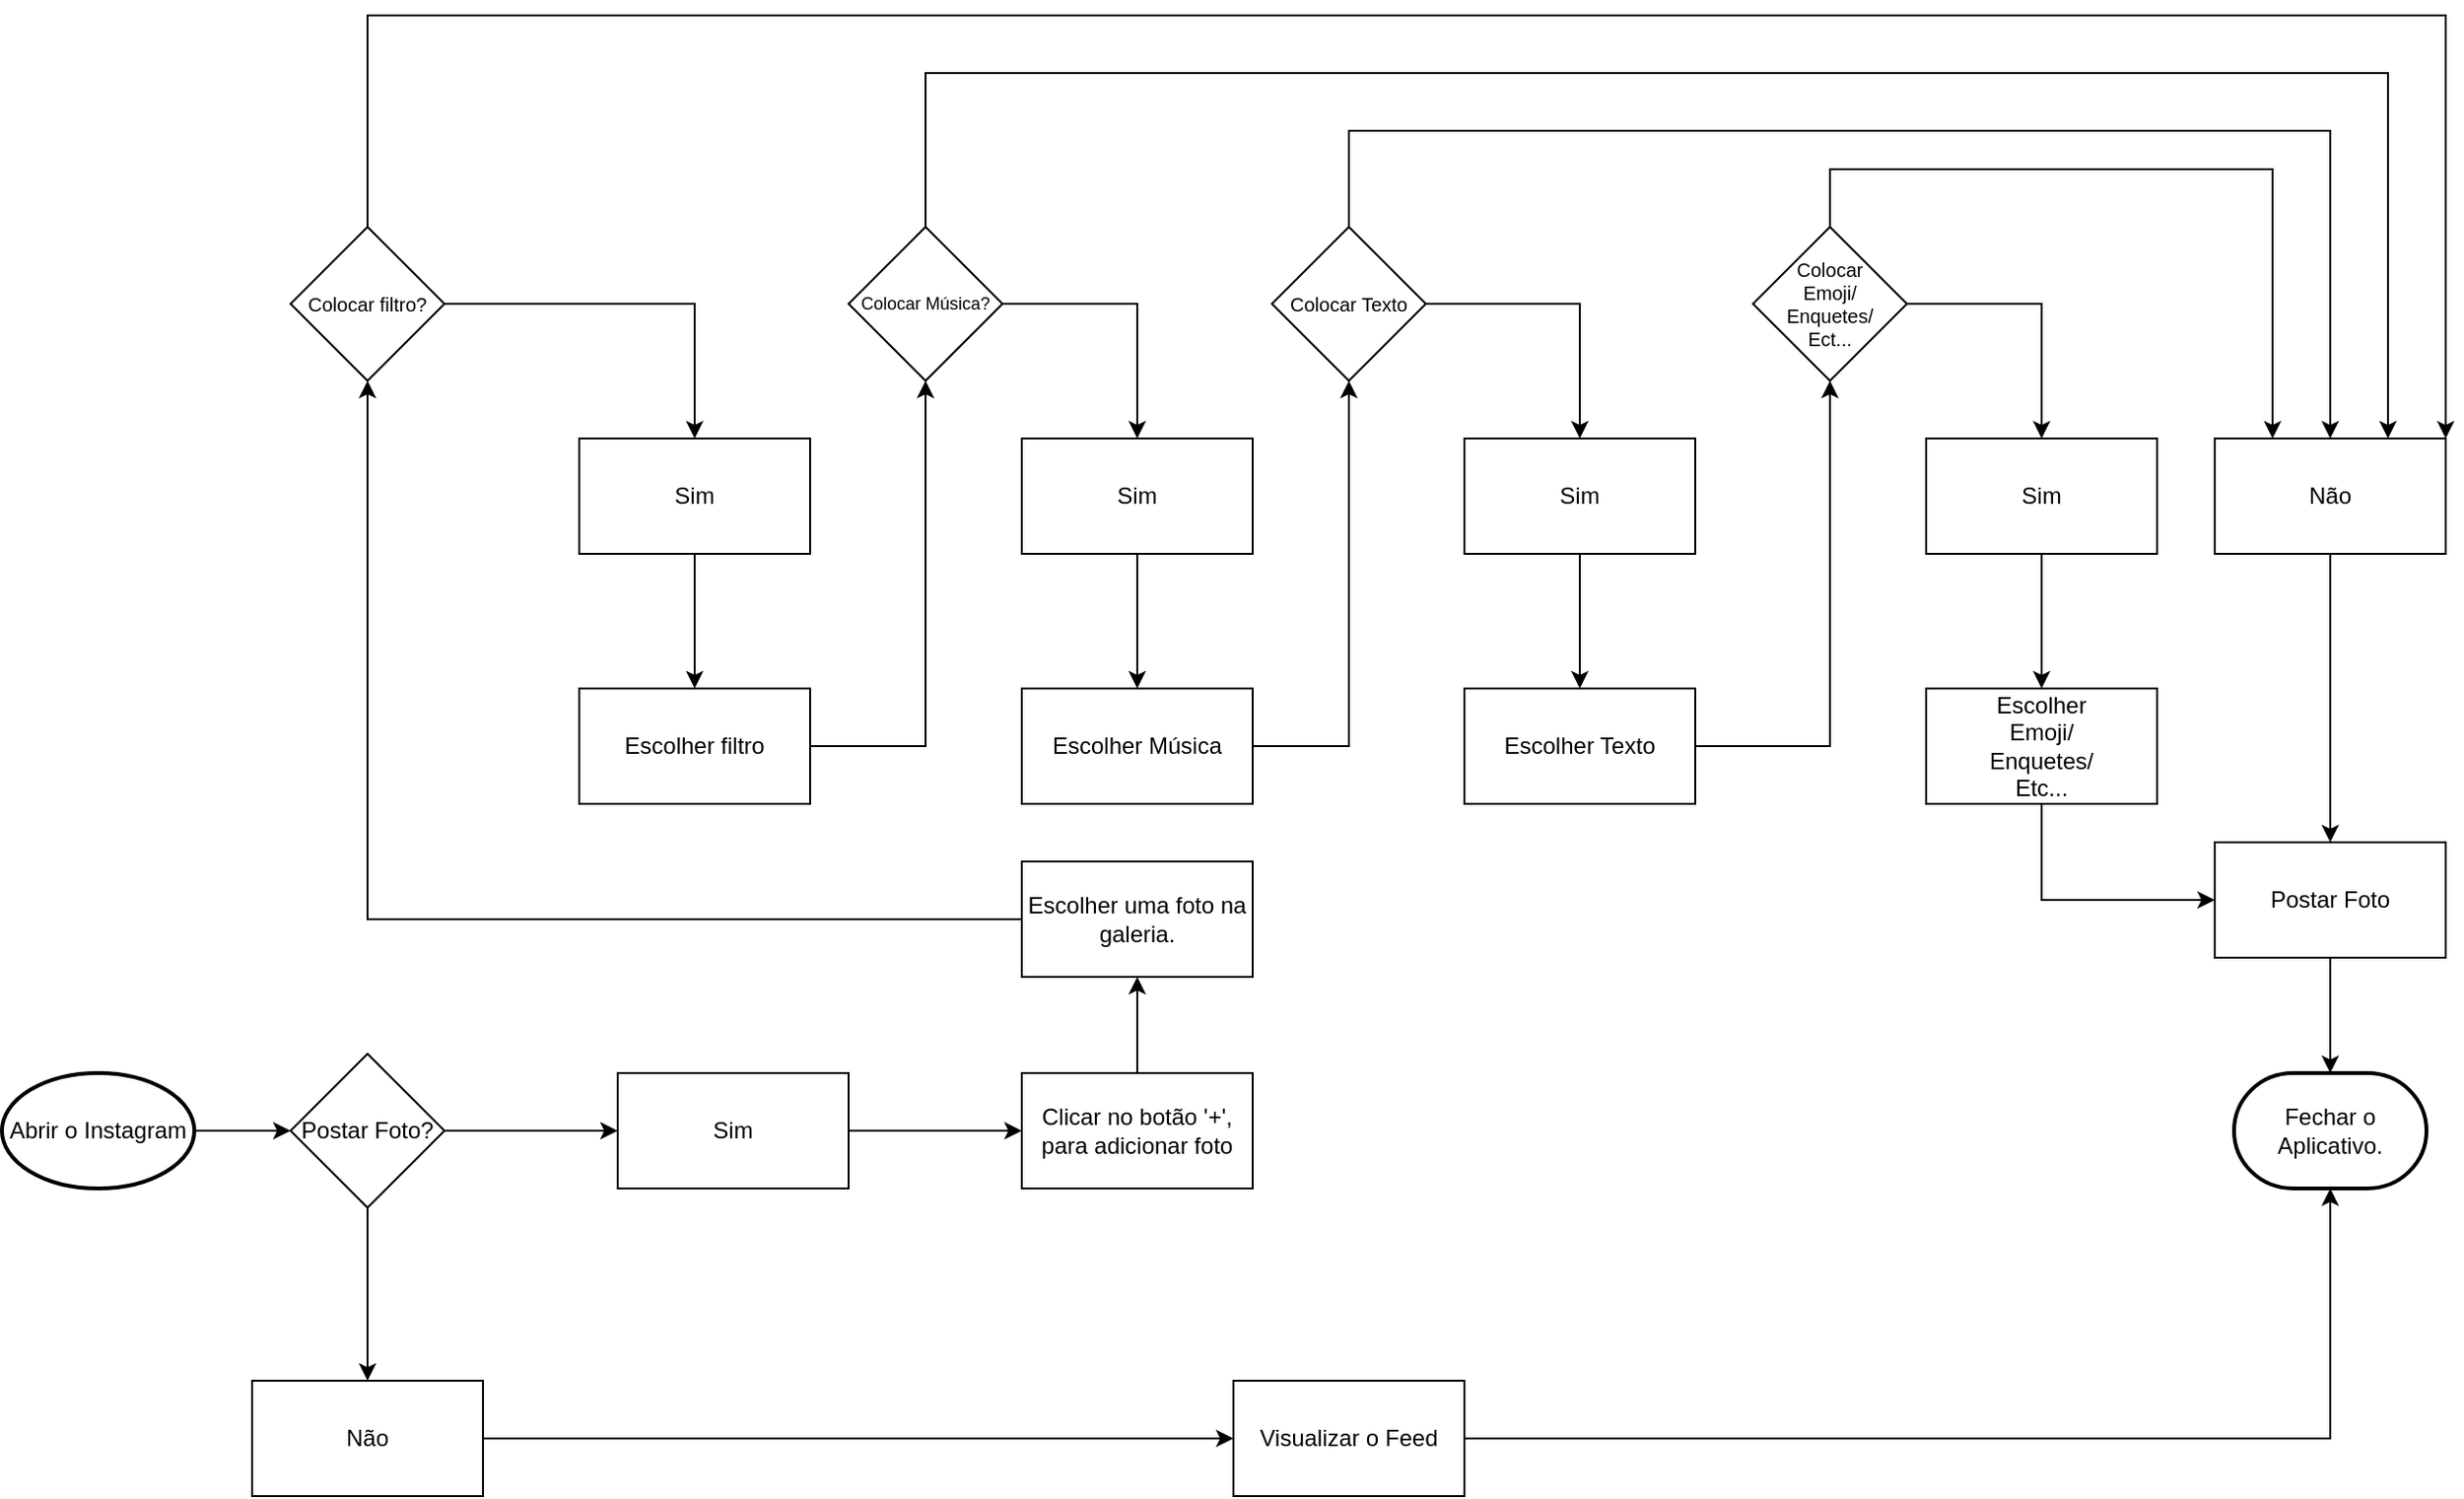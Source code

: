<mxfile version="22.1.11" type="device">
  <diagram name="Página-1" id="CXXf5Gz_wJ88wSYIblcg">
    <mxGraphModel dx="1313" dy="1880" grid="1" gridSize="10" guides="1" tooltips="1" connect="1" arrows="1" fold="1" page="1" pageScale="1" pageWidth="827" pageHeight="1169" math="0" shadow="0">
      <root>
        <mxCell id="0" />
        <mxCell id="1" parent="0" />
        <mxCell id="M_nd08v2FUncdbYxqgyS-10" value="" style="edgeStyle=orthogonalEdgeStyle;rounded=0;orthogonalLoop=1;jettySize=auto;html=1;" edge="1" parent="1" source="M_nd08v2FUncdbYxqgyS-2" target="M_nd08v2FUncdbYxqgyS-5">
          <mxGeometry relative="1" as="geometry" />
        </mxCell>
        <mxCell id="M_nd08v2FUncdbYxqgyS-2" value="Abrir o Instagram" style="strokeWidth=2;html=1;shape=mxgraph.flowchart.start_1;whiteSpace=wrap;fontSize=12;" vertex="1" parent="1">
          <mxGeometry x="40" y="110" width="100" height="60" as="geometry" />
        </mxCell>
        <mxCell id="M_nd08v2FUncdbYxqgyS-3" value="Fechar o Aplicativo." style="strokeWidth=2;html=1;shape=mxgraph.flowchart.terminator;whiteSpace=wrap;" vertex="1" parent="1">
          <mxGeometry x="1200" y="110" width="100" height="60" as="geometry" />
        </mxCell>
        <mxCell id="M_nd08v2FUncdbYxqgyS-7" value="" style="edgeStyle=orthogonalEdgeStyle;rounded=0;orthogonalLoop=1;jettySize=auto;html=1;" edge="1" parent="1" source="M_nd08v2FUncdbYxqgyS-5" target="M_nd08v2FUncdbYxqgyS-6">
          <mxGeometry relative="1" as="geometry" />
        </mxCell>
        <mxCell id="M_nd08v2FUncdbYxqgyS-9" value="" style="edgeStyle=orthogonalEdgeStyle;rounded=0;orthogonalLoop=1;jettySize=auto;html=1;" edge="1" parent="1" source="M_nd08v2FUncdbYxqgyS-5" target="M_nd08v2FUncdbYxqgyS-8">
          <mxGeometry relative="1" as="geometry" />
        </mxCell>
        <mxCell id="M_nd08v2FUncdbYxqgyS-5" value="Postar Foto?" style="rhombus;whiteSpace=wrap;html=1;fontSize=12;" vertex="1" parent="1">
          <mxGeometry x="190" y="100" width="80" height="80" as="geometry" />
        </mxCell>
        <mxCell id="M_nd08v2FUncdbYxqgyS-15" value="" style="edgeStyle=orthogonalEdgeStyle;rounded=0;orthogonalLoop=1;jettySize=auto;html=1;" edge="1" parent="1" source="M_nd08v2FUncdbYxqgyS-6" target="M_nd08v2FUncdbYxqgyS-14">
          <mxGeometry relative="1" as="geometry">
            <Array as="points">
              <mxPoint x="510" y="140" />
              <mxPoint x="510" y="140" />
            </Array>
          </mxGeometry>
        </mxCell>
        <mxCell id="M_nd08v2FUncdbYxqgyS-6" value="Sim" style="whiteSpace=wrap;html=1;fontSize=12;" vertex="1" parent="1">
          <mxGeometry x="360" y="110" width="120" height="60" as="geometry" />
        </mxCell>
        <mxCell id="M_nd08v2FUncdbYxqgyS-12" value="" style="edgeStyle=orthogonalEdgeStyle;rounded=0;orthogonalLoop=1;jettySize=auto;html=1;" edge="1" parent="1" source="M_nd08v2FUncdbYxqgyS-8" target="M_nd08v2FUncdbYxqgyS-11">
          <mxGeometry relative="1" as="geometry" />
        </mxCell>
        <mxCell id="M_nd08v2FUncdbYxqgyS-8" value="Não" style="whiteSpace=wrap;html=1;fontSize=12;" vertex="1" parent="1">
          <mxGeometry x="170" y="270" width="120" height="60" as="geometry" />
        </mxCell>
        <mxCell id="M_nd08v2FUncdbYxqgyS-13" value="" style="edgeStyle=orthogonalEdgeStyle;rounded=0;orthogonalLoop=1;jettySize=auto;html=1;" edge="1" parent="1" source="M_nd08v2FUncdbYxqgyS-11" target="M_nd08v2FUncdbYxqgyS-3">
          <mxGeometry relative="1" as="geometry" />
        </mxCell>
        <mxCell id="M_nd08v2FUncdbYxqgyS-11" value="Visualizar o Feed" style="whiteSpace=wrap;html=1;fontSize=12;" vertex="1" parent="1">
          <mxGeometry x="680" y="270" width="120" height="60" as="geometry" />
        </mxCell>
        <mxCell id="M_nd08v2FUncdbYxqgyS-17" value="" style="edgeStyle=orthogonalEdgeStyle;rounded=0;orthogonalLoop=1;jettySize=auto;html=1;" edge="1" parent="1" source="M_nd08v2FUncdbYxqgyS-14" target="M_nd08v2FUncdbYxqgyS-16">
          <mxGeometry relative="1" as="geometry" />
        </mxCell>
        <mxCell id="M_nd08v2FUncdbYxqgyS-14" value="Clicar no botão &#39;+&#39;, para adicionar foto" style="whiteSpace=wrap;html=1;fontSize=12;" vertex="1" parent="1">
          <mxGeometry x="570" y="110" width="120" height="60" as="geometry" />
        </mxCell>
        <mxCell id="M_nd08v2FUncdbYxqgyS-52" value="" style="edgeStyle=orthogonalEdgeStyle;rounded=0;orthogonalLoop=1;jettySize=auto;html=1;" edge="1" parent="1" source="M_nd08v2FUncdbYxqgyS-16" target="M_nd08v2FUncdbYxqgyS-20">
          <mxGeometry relative="1" as="geometry">
            <Array as="points">
              <mxPoint x="230" y="30" />
            </Array>
          </mxGeometry>
        </mxCell>
        <mxCell id="M_nd08v2FUncdbYxqgyS-16" value="Escolher uma foto na galeria." style="whiteSpace=wrap;html=1;fontSize=12;" vertex="1" parent="1">
          <mxGeometry x="570" width="120" height="60" as="geometry" />
        </mxCell>
        <mxCell id="M_nd08v2FUncdbYxqgyS-66" style="edgeStyle=orthogonalEdgeStyle;rounded=0;orthogonalLoop=1;jettySize=auto;html=1;exitX=0.5;exitY=0;exitDx=0;exitDy=0;entryX=1;entryY=0;entryDx=0;entryDy=0;" edge="1" parent="1" source="M_nd08v2FUncdbYxqgyS-20" target="M_nd08v2FUncdbYxqgyS-31">
          <mxGeometry relative="1" as="geometry">
            <Array as="points">
              <mxPoint x="230" y="-440" />
              <mxPoint x="1310" y="-440" />
            </Array>
          </mxGeometry>
        </mxCell>
        <mxCell id="M_nd08v2FUncdbYxqgyS-89" style="edgeStyle=orthogonalEdgeStyle;rounded=0;orthogonalLoop=1;jettySize=auto;html=1;exitX=1;exitY=0.5;exitDx=0;exitDy=0;entryX=0.5;entryY=0;entryDx=0;entryDy=0;" edge="1" parent="1" source="M_nd08v2FUncdbYxqgyS-20" target="M_nd08v2FUncdbYxqgyS-24">
          <mxGeometry relative="1" as="geometry">
            <Array as="points">
              <mxPoint x="400" y="-290" />
            </Array>
          </mxGeometry>
        </mxCell>
        <mxCell id="M_nd08v2FUncdbYxqgyS-20" value="Colocar filtro?" style="rhombus;whiteSpace=wrap;html=1;fontSize=10;" vertex="1" parent="1">
          <mxGeometry x="190" y="-330" width="80" height="80" as="geometry" />
        </mxCell>
        <mxCell id="M_nd08v2FUncdbYxqgyS-27" value="" style="edgeStyle=orthogonalEdgeStyle;rounded=0;orthogonalLoop=1;jettySize=auto;html=1;" edge="1" parent="1" source="M_nd08v2FUncdbYxqgyS-24" target="M_nd08v2FUncdbYxqgyS-26">
          <mxGeometry relative="1" as="geometry" />
        </mxCell>
        <mxCell id="M_nd08v2FUncdbYxqgyS-24" value="Sim" style="whiteSpace=wrap;html=1;fontSize=12;" vertex="1" parent="1">
          <mxGeometry x="340" y="-220" width="120" height="60" as="geometry" />
        </mxCell>
        <mxCell id="M_nd08v2FUncdbYxqgyS-86" style="edgeStyle=orthogonalEdgeStyle;rounded=0;orthogonalLoop=1;jettySize=auto;html=1;exitX=1;exitY=0.5;exitDx=0;exitDy=0;entryX=0.5;entryY=1;entryDx=0;entryDy=0;" edge="1" parent="1" source="M_nd08v2FUncdbYxqgyS-26" target="M_nd08v2FUncdbYxqgyS-28">
          <mxGeometry relative="1" as="geometry" />
        </mxCell>
        <mxCell id="M_nd08v2FUncdbYxqgyS-26" value="Escolher filtro" style="whiteSpace=wrap;html=1;fontSize=12;" vertex="1" parent="1">
          <mxGeometry x="340" y="-90" width="120" height="60" as="geometry" />
        </mxCell>
        <mxCell id="M_nd08v2FUncdbYxqgyS-65" value="" style="edgeStyle=orthogonalEdgeStyle;rounded=0;orthogonalLoop=1;jettySize=auto;html=1;" edge="1" parent="1" source="M_nd08v2FUncdbYxqgyS-28" target="M_nd08v2FUncdbYxqgyS-39">
          <mxGeometry relative="1" as="geometry">
            <Array as="points">
              <mxPoint x="630" y="-290" />
            </Array>
          </mxGeometry>
        </mxCell>
        <mxCell id="M_nd08v2FUncdbYxqgyS-73" style="edgeStyle=orthogonalEdgeStyle;rounded=0;orthogonalLoop=1;jettySize=auto;html=1;exitX=0.5;exitY=0;exitDx=0;exitDy=0;entryX=0.75;entryY=0;entryDx=0;entryDy=0;" edge="1" parent="1" source="M_nd08v2FUncdbYxqgyS-28" target="M_nd08v2FUncdbYxqgyS-31">
          <mxGeometry relative="1" as="geometry">
            <Array as="points">
              <mxPoint x="520" y="-410" />
              <mxPoint x="1280" y="-410" />
            </Array>
          </mxGeometry>
        </mxCell>
        <mxCell id="M_nd08v2FUncdbYxqgyS-28" value="Colocar Música?" style="rhombus;whiteSpace=wrap;html=1;fontSize=9;" vertex="1" parent="1">
          <mxGeometry x="480" y="-330" width="80" height="80" as="geometry" />
        </mxCell>
        <mxCell id="M_nd08v2FUncdbYxqgyS-44" value="" style="edgeStyle=orthogonalEdgeStyle;rounded=0;orthogonalLoop=1;jettySize=auto;html=1;" edge="1" parent="1" source="M_nd08v2FUncdbYxqgyS-31" target="M_nd08v2FUncdbYxqgyS-43">
          <mxGeometry relative="1" as="geometry" />
        </mxCell>
        <mxCell id="M_nd08v2FUncdbYxqgyS-31" value="Não" style="whiteSpace=wrap;html=1;fontSize=12;" vertex="1" parent="1">
          <mxGeometry x="1190" y="-220" width="120" height="60" as="geometry" />
        </mxCell>
        <mxCell id="M_nd08v2FUncdbYxqgyS-67" value="" style="edgeStyle=orthogonalEdgeStyle;rounded=0;orthogonalLoop=1;jettySize=auto;html=1;" edge="1" parent="1" source="M_nd08v2FUncdbYxqgyS-39" target="M_nd08v2FUncdbYxqgyS-41">
          <mxGeometry relative="1" as="geometry" />
        </mxCell>
        <mxCell id="M_nd08v2FUncdbYxqgyS-39" value="Sim" style="whiteSpace=wrap;html=1;fontSize=12;" vertex="1" parent="1">
          <mxGeometry x="570" y="-220" width="120" height="60" as="geometry" />
        </mxCell>
        <mxCell id="M_nd08v2FUncdbYxqgyS-48" value="" style="edgeStyle=orthogonalEdgeStyle;rounded=0;orthogonalLoop=1;jettySize=auto;html=1;" edge="1" parent="1" source="M_nd08v2FUncdbYxqgyS-41" target="M_nd08v2FUncdbYxqgyS-47">
          <mxGeometry relative="1" as="geometry">
            <Array as="points">
              <mxPoint x="740" y="-60" />
            </Array>
          </mxGeometry>
        </mxCell>
        <mxCell id="M_nd08v2FUncdbYxqgyS-41" value="Escolher Música" style="whiteSpace=wrap;html=1;" vertex="1" parent="1">
          <mxGeometry x="570" y="-90" width="120" height="60" as="geometry" />
        </mxCell>
        <mxCell id="M_nd08v2FUncdbYxqgyS-83" value="" style="edgeStyle=orthogonalEdgeStyle;rounded=0;orthogonalLoop=1;jettySize=auto;html=1;" edge="1" parent="1" source="M_nd08v2FUncdbYxqgyS-43" target="M_nd08v2FUncdbYxqgyS-3">
          <mxGeometry relative="1" as="geometry" />
        </mxCell>
        <mxCell id="M_nd08v2FUncdbYxqgyS-43" value="Postar Foto" style="whiteSpace=wrap;html=1;" vertex="1" parent="1">
          <mxGeometry x="1190" y="-10" width="120" height="60" as="geometry" />
        </mxCell>
        <mxCell id="M_nd08v2FUncdbYxqgyS-68" style="edgeStyle=orthogonalEdgeStyle;rounded=0;orthogonalLoop=1;jettySize=auto;html=1;exitX=0.5;exitY=0;exitDx=0;exitDy=0;entryX=0.5;entryY=0;entryDx=0;entryDy=0;" edge="1" parent="1" source="M_nd08v2FUncdbYxqgyS-47" target="M_nd08v2FUncdbYxqgyS-31">
          <mxGeometry relative="1" as="geometry">
            <mxPoint x="940" y="-400" as="sourcePoint" />
            <mxPoint x="1520" y="-400" as="targetPoint" />
            <Array as="points">
              <mxPoint x="740" y="-380" />
              <mxPoint x="1250" y="-380" />
            </Array>
          </mxGeometry>
        </mxCell>
        <mxCell id="M_nd08v2FUncdbYxqgyS-69" value="" style="edgeStyle=orthogonalEdgeStyle;rounded=0;orthogonalLoop=1;jettySize=auto;html=1;" edge="1" parent="1" source="M_nd08v2FUncdbYxqgyS-47" target="M_nd08v2FUncdbYxqgyS-50">
          <mxGeometry relative="1" as="geometry">
            <Array as="points">
              <mxPoint x="860" y="-290" />
            </Array>
          </mxGeometry>
        </mxCell>
        <mxCell id="M_nd08v2FUncdbYxqgyS-47" value="Colocar Texto" style="rhombus;whiteSpace=wrap;html=1;fontSize=10;" vertex="1" parent="1">
          <mxGeometry x="700" y="-330" width="80" height="80" as="geometry" />
        </mxCell>
        <mxCell id="M_nd08v2FUncdbYxqgyS-72" value="" style="edgeStyle=orthogonalEdgeStyle;rounded=0;orthogonalLoop=1;jettySize=auto;html=1;" edge="1" parent="1" source="M_nd08v2FUncdbYxqgyS-50" target="M_nd08v2FUncdbYxqgyS-71">
          <mxGeometry relative="1" as="geometry" />
        </mxCell>
        <mxCell id="M_nd08v2FUncdbYxqgyS-50" value="Sim" style="whiteSpace=wrap;html=1;fontSize=12;" vertex="1" parent="1">
          <mxGeometry x="800" y="-220" width="120" height="60" as="geometry" />
        </mxCell>
        <mxCell id="M_nd08v2FUncdbYxqgyS-75" value="" style="edgeStyle=orthogonalEdgeStyle;rounded=0;orthogonalLoop=1;jettySize=auto;html=1;" edge="1" parent="1" source="M_nd08v2FUncdbYxqgyS-71" target="M_nd08v2FUncdbYxqgyS-74">
          <mxGeometry relative="1" as="geometry">
            <Array as="points">
              <mxPoint x="990" y="-60" />
            </Array>
          </mxGeometry>
        </mxCell>
        <mxCell id="M_nd08v2FUncdbYxqgyS-71" value="Escolher Texto" style="whiteSpace=wrap;html=1;" vertex="1" parent="1">
          <mxGeometry x="800" y="-90" width="120" height="60" as="geometry" />
        </mxCell>
        <mxCell id="M_nd08v2FUncdbYxqgyS-77" style="edgeStyle=orthogonalEdgeStyle;rounded=0;orthogonalLoop=1;jettySize=auto;html=1;exitX=0.5;exitY=0;exitDx=0;exitDy=0;entryX=0.25;entryY=0;entryDx=0;entryDy=0;" edge="1" parent="1" source="M_nd08v2FUncdbYxqgyS-74" target="M_nd08v2FUncdbYxqgyS-31">
          <mxGeometry relative="1" as="geometry">
            <Array as="points">
              <mxPoint x="990" y="-360" />
              <mxPoint x="1220" y="-360" />
            </Array>
          </mxGeometry>
        </mxCell>
        <mxCell id="M_nd08v2FUncdbYxqgyS-79" value="" style="edgeStyle=orthogonalEdgeStyle;rounded=0;orthogonalLoop=1;jettySize=auto;html=1;" edge="1" parent="1" source="M_nd08v2FUncdbYxqgyS-74" target="M_nd08v2FUncdbYxqgyS-78">
          <mxGeometry relative="1" as="geometry" />
        </mxCell>
        <mxCell id="M_nd08v2FUncdbYxqgyS-74" value="Colocar&lt;br style=&quot;font-size: 10px;&quot;&gt;Emoji/&lt;br style=&quot;font-size: 10px;&quot;&gt;Enquetes/&lt;br style=&quot;font-size: 10px;&quot;&gt;Ect..." style="rhombus;whiteSpace=wrap;html=1;fontSize=10;" vertex="1" parent="1">
          <mxGeometry x="950" y="-330" width="80" height="80" as="geometry" />
        </mxCell>
        <mxCell id="M_nd08v2FUncdbYxqgyS-81" value="" style="edgeStyle=orthogonalEdgeStyle;rounded=0;orthogonalLoop=1;jettySize=auto;html=1;" edge="1" parent="1" source="M_nd08v2FUncdbYxqgyS-78" target="M_nd08v2FUncdbYxqgyS-80">
          <mxGeometry relative="1" as="geometry" />
        </mxCell>
        <mxCell id="M_nd08v2FUncdbYxqgyS-78" value="Sim" style="whiteSpace=wrap;html=1;fontSize=12;" vertex="1" parent="1">
          <mxGeometry x="1040" y="-220" width="120" height="60" as="geometry" />
        </mxCell>
        <mxCell id="M_nd08v2FUncdbYxqgyS-82" style="edgeStyle=orthogonalEdgeStyle;rounded=0;orthogonalLoop=1;jettySize=auto;html=1;exitX=0.5;exitY=1;exitDx=0;exitDy=0;entryX=0;entryY=0.5;entryDx=0;entryDy=0;" edge="1" parent="1" source="M_nd08v2FUncdbYxqgyS-80" target="M_nd08v2FUncdbYxqgyS-43">
          <mxGeometry relative="1" as="geometry" />
        </mxCell>
        <mxCell id="M_nd08v2FUncdbYxqgyS-80" value="Escolher&lt;br&gt;Emoji/&lt;br&gt;Enquetes/&lt;br&gt;Etc...&lt;br&gt;" style="whiteSpace=wrap;html=1;" vertex="1" parent="1">
          <mxGeometry x="1040" y="-90" width="120" height="60" as="geometry" />
        </mxCell>
      </root>
    </mxGraphModel>
  </diagram>
</mxfile>
